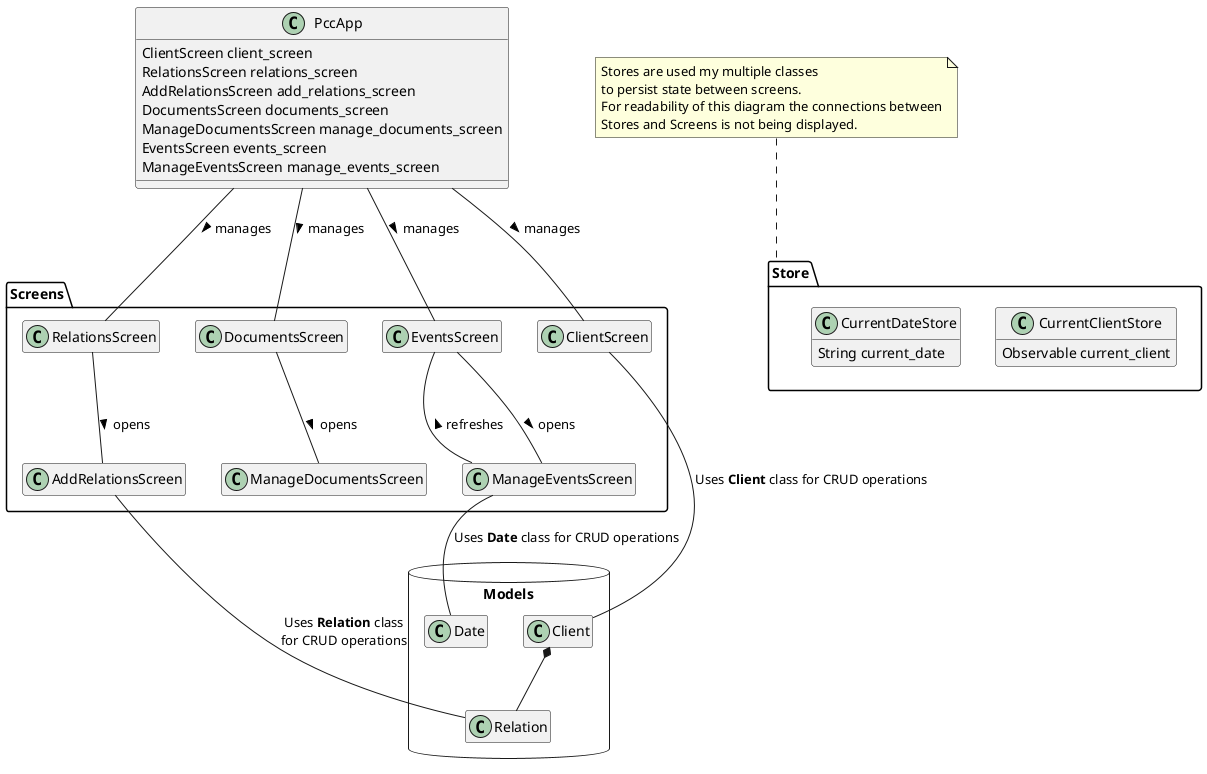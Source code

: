 @startuml class_diagram
class PccApp {
  ClientScreen client_screen
  RelationsScreen relations_screen
  AddRelationsScreen add_relations_screen
  DocumentsScreen documents_screen
  ManageDocumentsScreen manage_documents_screen
  EventsScreen events_screen
  ManageEventsScreen manage_events_screen
}

package Screens {
  class ClientScreen
  class RelationsScreen
  class AddRelationsScreen
  class DocumentsScreen
  class ManageDocumentsScreen
  class EventsScreen
  class ManageEventsScreen

  PccApp -- ClientScreen : > manages
  PccApp -- RelationsScreen : > manages
  PccApp -- DocumentsScreen : > manages
  PccApp -- EventsScreen : > manages

  RelationsScreen -- AddRelationsScreen : > opens
  DocumentsScreen -- ManageDocumentsScreen : > opens
  EventsScreen -- ManageEventsScreen : > opens
  ManageEventsScreen -- EventsScreen: > refreshes

  hide members
}

note "Stores are used my multiple classes\nto persist state between screens.\nFor readability of this diagram the connections between\nStores and Screens is not being displayed." as N1

N1 .. Store

package Store {
  class CurrentClientStore {
      Observable current_client
  }
  class CurrentDateStore {
      String current_date
  }

  hide methods
}

package Models <<Database>> {
  class Client

  class Relation

  Client *-- Relation

  class Date

  hide members
}

ManageEventsScreen -- Date : Uses <b>Date</b> class for CRUD operations 
ClientScreen -- Client : Uses <b>Client</b> class for CRUD operations
AddRelationsScreen -- Relation : Uses <b>Relation</b> class\nfor CRUD operations

@enduml